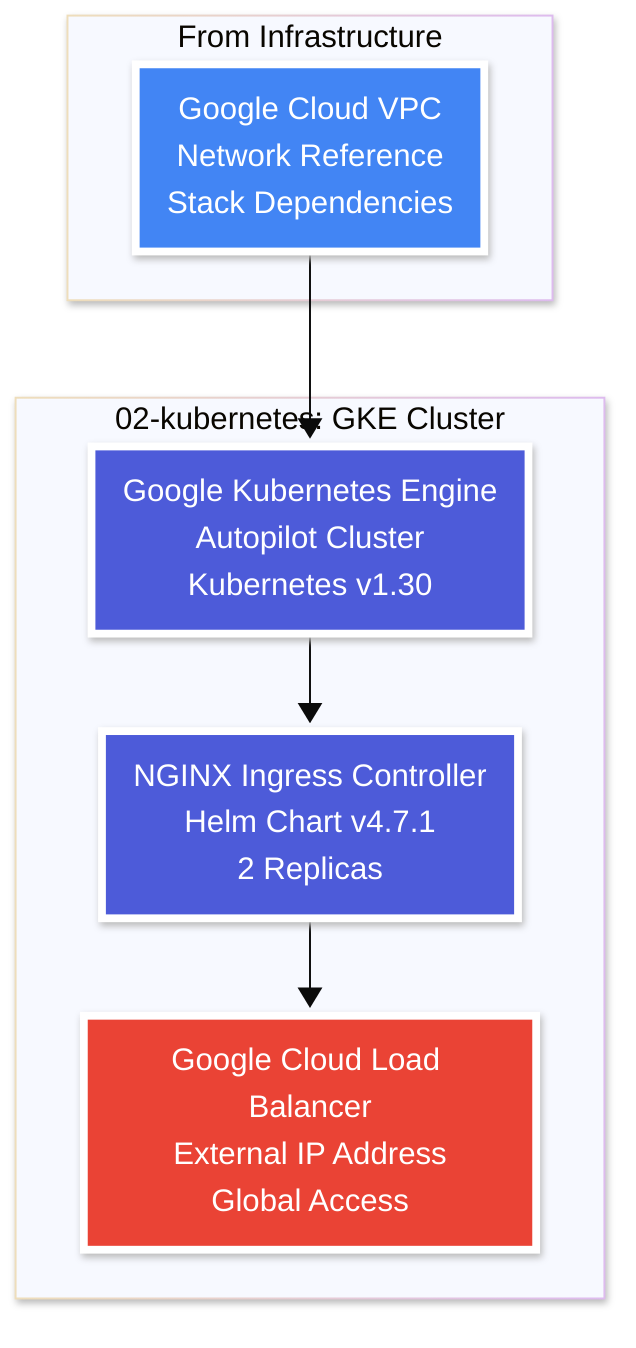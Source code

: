 ---
config:
  look: neo
  theme: base
---
graph TD
    classDef k8s fill:#4d5bd9,stroke:#FFFFFF,stroke-width:4px,color:#FFFFFF
    classDef network fill:#EA4335,stroke:#FFFFFF,stroke-width:4px,color:#FFFFFF
    classDef gcp fill:#4285F4,stroke:#FFFFFF,stroke-width:4px,color:#FFFFFF
    
    subgraph K8S["02-kubernetes: GKE Cluster"]
        GKE[Google Kubernetes Engine<br/>Autopilot Cluster<br/>Kubernetes v1.30]:::k8s
        
        NGINX_INGRESS[NGINX Ingress Controller<br/>Helm Chart v4.7.1<br/>2 Replicas]:::k8s
        
        EXTERNAL_IP[Google Cloud Load Balancer<br/>External IP Address<br/>Global Access]:::network
    end
    
    subgraph NET_REF["From Infrastructure"]
        VPC_REF[Google Cloud VPC<br/>Network Reference<br/>Stack Dependencies]:::gcp
    end
    
    VPC_REF --> GKE
    GKE --> NGINX_INGRESS
    NGINX_INGRESS --> EXTERNAL_IP